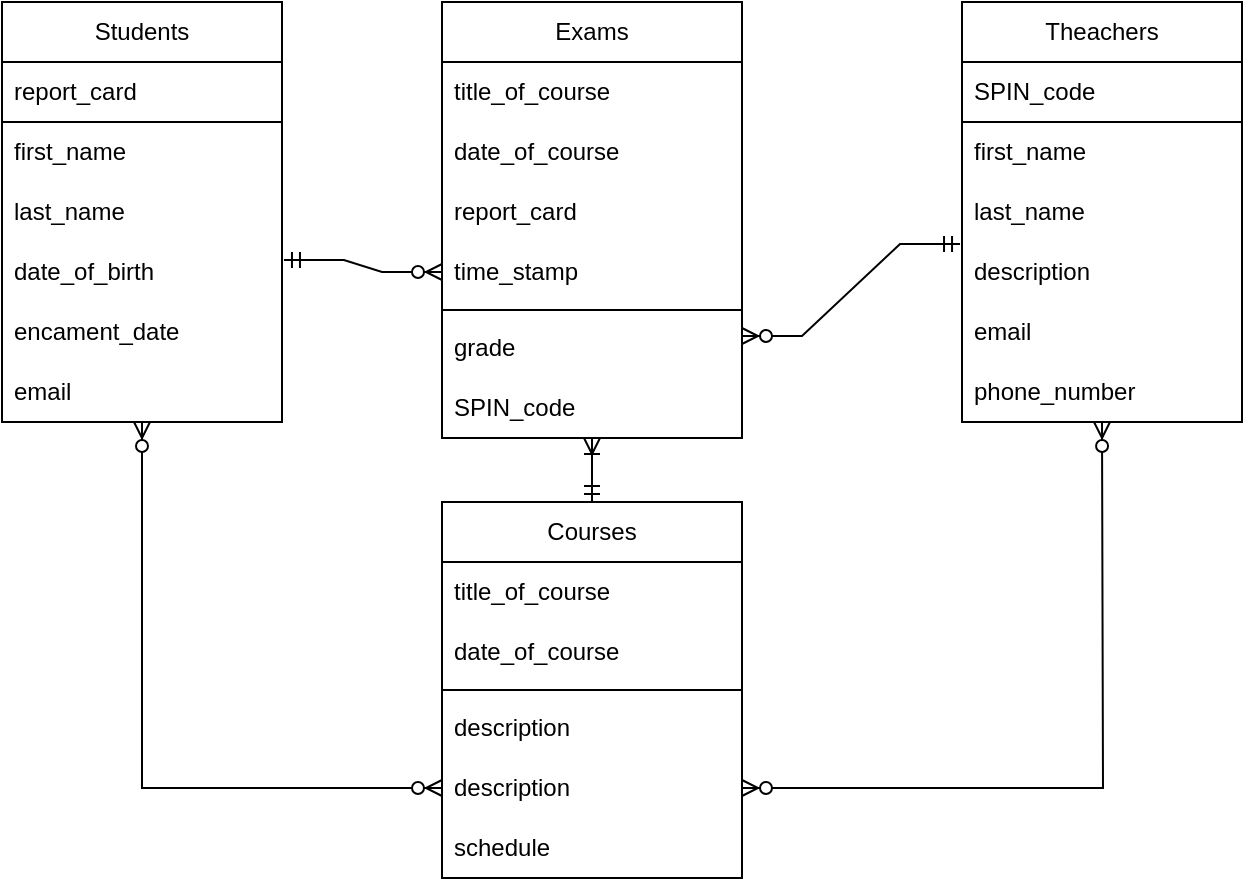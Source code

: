 <mxfile version="24.7.17">
  <diagram name="Страница — 1" id="uQN8gl0doiudmj9hqHT7">
    <mxGraphModel dx="1031" dy="700" grid="1" gridSize="10" guides="1" tooltips="1" connect="1" arrows="1" fold="1" page="1" pageScale="1" pageWidth="827" pageHeight="1169" math="0" shadow="0">
      <root>
        <mxCell id="0" />
        <mxCell id="1" parent="0" />
        <mxCell id="SUTyoQDlNHdcQV5DRasr-2" value="Students" style="swimlane;fontStyle=0;childLayout=stackLayout;horizontal=1;startSize=30;horizontalStack=0;resizeParent=1;resizeParentMax=0;resizeLast=0;collapsible=1;marginBottom=0;whiteSpace=wrap;html=1;" parent="1" vertex="1">
          <mxGeometry x="100" y="240" width="140" height="210" as="geometry">
            <mxRectangle x="100" y="240" width="60" height="30" as="alternateBounds" />
          </mxGeometry>
        </mxCell>
        <mxCell id="SUTyoQDlNHdcQV5DRasr-3" value="report_card" style="text;strokeColor=default;fillColor=none;align=left;verticalAlign=middle;spacingLeft=4;spacingRight=4;overflow=hidden;points=[[0,0.5],[1,0.5]];portConstraint=eastwest;rotatable=0;whiteSpace=wrap;html=1;" parent="SUTyoQDlNHdcQV5DRasr-2" vertex="1">
          <mxGeometry y="30" width="140" height="30" as="geometry" />
        </mxCell>
        <mxCell id="SUTyoQDlNHdcQV5DRasr-4" value="first_name" style="text;strokeColor=none;fillColor=none;align=left;verticalAlign=middle;spacingLeft=4;spacingRight=4;overflow=hidden;points=[[0,0.5],[1,0.5]];portConstraint=eastwest;rotatable=0;whiteSpace=wrap;html=1;" parent="SUTyoQDlNHdcQV5DRasr-2" vertex="1">
          <mxGeometry y="60" width="140" height="30" as="geometry" />
        </mxCell>
        <mxCell id="SUTyoQDlNHdcQV5DRasr-5" value="last_name" style="text;strokeColor=none;fillColor=none;align=left;verticalAlign=middle;spacingLeft=4;spacingRight=4;overflow=hidden;points=[[0,0.5],[1,0.5]];portConstraint=eastwest;rotatable=0;whiteSpace=wrap;html=1;" parent="SUTyoQDlNHdcQV5DRasr-2" vertex="1">
          <mxGeometry y="90" width="140" height="30" as="geometry" />
        </mxCell>
        <mxCell id="SUTyoQDlNHdcQV5DRasr-7" value="date_of_birth" style="text;strokeColor=none;fillColor=none;align=left;verticalAlign=middle;spacingLeft=4;spacingRight=4;overflow=hidden;points=[[0,0.5],[1,0.5]];portConstraint=eastwest;rotatable=0;whiteSpace=wrap;html=1;" parent="SUTyoQDlNHdcQV5DRasr-2" vertex="1">
          <mxGeometry y="120" width="140" height="30" as="geometry" />
        </mxCell>
        <mxCell id="SUTyoQDlNHdcQV5DRasr-8" value="encament_date" style="text;strokeColor=none;fillColor=none;align=left;verticalAlign=middle;spacingLeft=4;spacingRight=4;overflow=hidden;points=[[0,0.5],[1,0.5]];portConstraint=eastwest;rotatable=0;whiteSpace=wrap;html=1;" parent="SUTyoQDlNHdcQV5DRasr-2" vertex="1">
          <mxGeometry y="150" width="140" height="30" as="geometry" />
        </mxCell>
        <mxCell id="SUTyoQDlNHdcQV5DRasr-9" value="email" style="text;strokeColor=none;fillColor=none;align=left;verticalAlign=middle;spacingLeft=4;spacingRight=4;overflow=hidden;points=[[0,0.5],[1,0.5]];portConstraint=eastwest;rotatable=0;whiteSpace=wrap;html=1;" parent="SUTyoQDlNHdcQV5DRasr-2" vertex="1">
          <mxGeometry y="180" width="140" height="30" as="geometry" />
        </mxCell>
        <mxCell id="SUTyoQDlNHdcQV5DRasr-11" value="Exams" style="swimlane;fontStyle=0;childLayout=stackLayout;horizontal=1;startSize=30;horizontalStack=0;resizeParent=1;resizeParentMax=0;resizeLast=0;collapsible=1;marginBottom=0;whiteSpace=wrap;html=1;" parent="1" vertex="1">
          <mxGeometry x="320" y="240" width="150" height="218" as="geometry" />
        </mxCell>
        <mxCell id="SUTyoQDlNHdcQV5DRasr-15" value="title_of_course" style="text;strokeColor=none;fillColor=none;align=left;verticalAlign=middle;spacingLeft=4;spacingRight=4;overflow=hidden;points=[[0,0.5],[1,0.5]];portConstraint=eastwest;rotatable=0;whiteSpace=wrap;html=1;" parent="SUTyoQDlNHdcQV5DRasr-11" vertex="1">
          <mxGeometry y="30" width="150" height="30" as="geometry" />
        </mxCell>
        <mxCell id="L-y_TOvMRM0h4WYz10HS-13" value="date_of_course" style="text;strokeColor=none;fillColor=none;align=left;verticalAlign=middle;spacingLeft=4;spacingRight=4;overflow=hidden;points=[[0,0.5],[1,0.5]];portConstraint=eastwest;rotatable=0;whiteSpace=wrap;html=1;" vertex="1" parent="SUTyoQDlNHdcQV5DRasr-11">
          <mxGeometry y="60" width="150" height="30" as="geometry" />
        </mxCell>
        <mxCell id="SUTyoQDlNHdcQV5DRasr-20" value="report_card" style="text;strokeColor=none;fillColor=none;align=left;verticalAlign=middle;spacingLeft=4;spacingRight=4;overflow=hidden;points=[[0,0.5],[1,0.5]];portConstraint=eastwest;rotatable=0;whiteSpace=wrap;html=1;" parent="SUTyoQDlNHdcQV5DRasr-11" vertex="1">
          <mxGeometry y="90" width="150" height="30" as="geometry" />
        </mxCell>
        <mxCell id="SUTyoQDlNHdcQV5DRasr-13" value="time_stamp" style="text;strokeColor=none;fillColor=none;align=left;verticalAlign=middle;spacingLeft=4;spacingRight=4;overflow=hidden;points=[[0,0.5],[1,0.5]];portConstraint=eastwest;rotatable=0;whiteSpace=wrap;html=1;" parent="SUTyoQDlNHdcQV5DRasr-11" vertex="1">
          <mxGeometry y="120" width="150" height="30" as="geometry" />
        </mxCell>
        <mxCell id="L-y_TOvMRM0h4WYz10HS-12" value="" style="line;html=1;strokeWidth=1;align=left;verticalAlign=middle;spacingTop=-1;spacingLeft=3;spacingRight=3;rotatable=0;labelPosition=right;points=[];portConstraint=eastwest;" vertex="1" parent="SUTyoQDlNHdcQV5DRasr-11">
          <mxGeometry y="150" width="150" height="8" as="geometry" />
        </mxCell>
        <mxCell id="SUTyoQDlNHdcQV5DRasr-12" value="grade" style="text;strokeColor=none;fillColor=none;align=left;verticalAlign=middle;spacingLeft=4;spacingRight=4;overflow=hidden;points=[[0,0.5],[1,0.5]];portConstraint=eastwest;rotatable=0;whiteSpace=wrap;html=1;" parent="SUTyoQDlNHdcQV5DRasr-11" vertex="1">
          <mxGeometry y="158" width="150" height="30" as="geometry" />
        </mxCell>
        <mxCell id="L-y_TOvMRM0h4WYz10HS-2" value="SPIN_code" style="text;strokeColor=none;fillColor=none;align=left;verticalAlign=middle;spacingLeft=4;spacingRight=4;overflow=hidden;points=[[0,0.5],[1,0.5]];portConstraint=eastwest;rotatable=0;whiteSpace=wrap;html=1;perimeterSpacing=0;strokeWidth=1;" vertex="1" parent="SUTyoQDlNHdcQV5DRasr-11">
          <mxGeometry y="188" width="150" height="30" as="geometry" />
        </mxCell>
        <mxCell id="SUTyoQDlNHdcQV5DRasr-16" value="Theachers" style="swimlane;fontStyle=0;childLayout=stackLayout;horizontal=1;startSize=30;horizontalStack=0;resizeParent=1;resizeParentMax=0;resizeLast=0;collapsible=1;marginBottom=0;whiteSpace=wrap;html=1;" parent="1" vertex="1">
          <mxGeometry x="580" y="240" width="140" height="210" as="geometry" />
        </mxCell>
        <mxCell id="SUTyoQDlNHdcQV5DRasr-17" value="SPIN_code" style="text;strokeColor=default;fillColor=none;align=left;verticalAlign=middle;spacingLeft=4;spacingRight=4;overflow=hidden;points=[[0,0.5],[1,0.5]];portConstraint=eastwest;rotatable=0;whiteSpace=wrap;html=1;" parent="SUTyoQDlNHdcQV5DRasr-16" vertex="1">
          <mxGeometry y="30" width="140" height="30" as="geometry" />
        </mxCell>
        <mxCell id="SUTyoQDlNHdcQV5DRasr-18" value="first_name" style="text;strokeColor=none;fillColor=none;align=left;verticalAlign=middle;spacingLeft=4;spacingRight=4;overflow=hidden;points=[[0,0.5],[1,0.5]];portConstraint=eastwest;rotatable=0;whiteSpace=wrap;html=1;" parent="SUTyoQDlNHdcQV5DRasr-16" vertex="1">
          <mxGeometry y="60" width="140" height="30" as="geometry" />
        </mxCell>
        <mxCell id="SUTyoQDlNHdcQV5DRasr-19" value="last_name" style="text;strokeColor=none;fillColor=none;align=left;verticalAlign=middle;spacingLeft=4;spacingRight=4;overflow=hidden;points=[[0,0.5],[1,0.5]];portConstraint=eastwest;rotatable=0;whiteSpace=wrap;html=1;" parent="SUTyoQDlNHdcQV5DRasr-16" vertex="1">
          <mxGeometry y="90" width="140" height="30" as="geometry" />
        </mxCell>
        <mxCell id="SUTyoQDlNHdcQV5DRasr-21" value="description" style="text;strokeColor=none;fillColor=none;align=left;verticalAlign=middle;spacingLeft=4;spacingRight=4;overflow=hidden;points=[[0,0.5],[1,0.5]];portConstraint=eastwest;rotatable=0;whiteSpace=wrap;html=1;" parent="SUTyoQDlNHdcQV5DRasr-16" vertex="1">
          <mxGeometry y="120" width="140" height="30" as="geometry" />
        </mxCell>
        <mxCell id="SUTyoQDlNHdcQV5DRasr-22" value="email" style="text;strokeColor=none;fillColor=none;align=left;verticalAlign=middle;spacingLeft=4;spacingRight=4;overflow=hidden;points=[[0,0.5],[1,0.5]];portConstraint=eastwest;rotatable=0;whiteSpace=wrap;html=1;" parent="SUTyoQDlNHdcQV5DRasr-16" vertex="1">
          <mxGeometry y="150" width="140" height="30" as="geometry" />
        </mxCell>
        <mxCell id="SUTyoQDlNHdcQV5DRasr-23" value="phone_number" style="text;strokeColor=none;fillColor=none;align=left;verticalAlign=middle;spacingLeft=4;spacingRight=4;overflow=hidden;points=[[0,0.5],[1,0.5]];portConstraint=eastwest;rotatable=0;whiteSpace=wrap;html=1;" parent="SUTyoQDlNHdcQV5DRasr-16" vertex="1">
          <mxGeometry y="180" width="140" height="30" as="geometry" />
        </mxCell>
        <mxCell id="SUTyoQDlNHdcQV5DRasr-24" value="Courses" style="swimlane;fontStyle=0;childLayout=stackLayout;horizontal=1;startSize=30;horizontalStack=0;resizeParent=1;resizeParentMax=0;resizeLast=0;collapsible=1;marginBottom=0;whiteSpace=wrap;html=1;" parent="1" vertex="1">
          <mxGeometry x="320" y="490" width="150" height="188" as="geometry" />
        </mxCell>
        <mxCell id="L-y_TOvMRM0h4WYz10HS-3" value="title_of_course" style="text;strokeColor=none;fillColor=none;align=left;verticalAlign=middle;spacingLeft=4;spacingRight=4;overflow=hidden;points=[[0,0.5],[1,0.5]];portConstraint=eastwest;rotatable=0;whiteSpace=wrap;html=1;" vertex="1" parent="SUTyoQDlNHdcQV5DRasr-24">
          <mxGeometry y="30" width="150" height="30" as="geometry" />
        </mxCell>
        <mxCell id="SUTyoQDlNHdcQV5DRasr-25" value="date_of_course" style="text;strokeColor=none;fillColor=none;align=left;verticalAlign=middle;spacingLeft=4;spacingRight=4;overflow=hidden;points=[[0,0.5],[1,0.5]];portConstraint=eastwest;rotatable=0;whiteSpace=wrap;html=1;" parent="SUTyoQDlNHdcQV5DRasr-24" vertex="1">
          <mxGeometry y="60" width="150" height="30" as="geometry" />
        </mxCell>
        <mxCell id="L-y_TOvMRM0h4WYz10HS-14" value="" style="line;html=1;strokeWidth=1;align=left;verticalAlign=middle;spacingTop=-1;spacingLeft=3;spacingRight=3;rotatable=0;labelPosition=right;points=[];portConstraint=eastwest;" vertex="1" parent="SUTyoQDlNHdcQV5DRasr-24">
          <mxGeometry y="90" width="150" height="8" as="geometry" />
        </mxCell>
        <mxCell id="SUTyoQDlNHdcQV5DRasr-26" value="description" style="text;strokeColor=none;fillColor=none;align=left;verticalAlign=middle;spacingLeft=4;spacingRight=4;overflow=hidden;points=[[0,0.5],[1,0.5]];portConstraint=eastwest;rotatable=0;whiteSpace=wrap;html=1;" parent="SUTyoQDlNHdcQV5DRasr-24" vertex="1">
          <mxGeometry y="98" width="150" height="30" as="geometry" />
        </mxCell>
        <mxCell id="SUTyoQDlNHdcQV5DRasr-29" value="description" style="text;strokeColor=none;fillColor=none;align=left;verticalAlign=middle;spacingLeft=4;spacingRight=4;overflow=hidden;points=[[0,0.5],[1,0.5]];portConstraint=eastwest;rotatable=0;whiteSpace=wrap;html=1;" parent="SUTyoQDlNHdcQV5DRasr-24" vertex="1">
          <mxGeometry y="128" width="150" height="30" as="geometry" />
        </mxCell>
        <mxCell id="SUTyoQDlNHdcQV5DRasr-27" value="schedule" style="text;strokeColor=none;fillColor=none;align=left;verticalAlign=middle;spacingLeft=4;spacingRight=4;overflow=hidden;points=[[0,0.5],[1,0.5]];portConstraint=eastwest;rotatable=0;whiteSpace=wrap;html=1;" parent="SUTyoQDlNHdcQV5DRasr-24" vertex="1">
          <mxGeometry y="158" width="150" height="30" as="geometry" />
        </mxCell>
        <mxCell id="L-y_TOvMRM0h4WYz10HS-7" value="" style="edgeStyle=entityRelationEdgeStyle;fontSize=12;html=1;endArrow=ERzeroToMany;startArrow=ERmandOne;rounded=0;exitX=1.007;exitY=0.3;exitDx=0;exitDy=0;exitPerimeter=0;entryX=0;entryY=0.5;entryDx=0;entryDy=0;" edge="1" parent="1" source="SUTyoQDlNHdcQV5DRasr-7" target="SUTyoQDlNHdcQV5DRasr-13">
          <mxGeometry width="100" height="100" relative="1" as="geometry">
            <mxPoint x="360" y="620" as="sourcePoint" />
            <mxPoint x="460" y="520" as="targetPoint" />
          </mxGeometry>
        </mxCell>
        <mxCell id="L-y_TOvMRM0h4WYz10HS-8" value="" style="edgeStyle=entityRelationEdgeStyle;fontSize=12;html=1;endArrow=ERzeroToMany;startArrow=ERmandOne;rounded=0;exitX=-0.007;exitY=0.033;exitDx=0;exitDy=0;exitPerimeter=0;entryX=1;entryY=0.3;entryDx=0;entryDy=0;entryPerimeter=0;" edge="1" parent="1" source="SUTyoQDlNHdcQV5DRasr-21" target="SUTyoQDlNHdcQV5DRasr-12">
          <mxGeometry width="100" height="100" relative="1" as="geometry">
            <mxPoint x="490" y="400" as="sourcePoint" />
            <mxPoint x="569" y="436" as="targetPoint" />
          </mxGeometry>
        </mxCell>
        <mxCell id="L-y_TOvMRM0h4WYz10HS-10" value="" style="edgeStyle=orthogonalEdgeStyle;fontSize=12;html=1;endArrow=ERzeroToMany;endFill=1;startArrow=ERzeroToMany;rounded=0;entryX=0.5;entryY=1;entryDx=0;entryDy=0;exitX=0;exitY=0.5;exitDx=0;exitDy=0;" edge="1" parent="1" source="SUTyoQDlNHdcQV5DRasr-29" target="SUTyoQDlNHdcQV5DRasr-2">
          <mxGeometry width="100" height="100" relative="1" as="geometry">
            <mxPoint x="150" y="630" as="sourcePoint" />
            <mxPoint x="250" y="530" as="targetPoint" />
          </mxGeometry>
        </mxCell>
        <mxCell id="L-y_TOvMRM0h4WYz10HS-11" value="" style="edgeStyle=orthogonalEdgeStyle;fontSize=12;html=1;endArrow=ERzeroToMany;endFill=1;startArrow=ERzeroToMany;rounded=0;entryX=0.5;entryY=1;entryDx=0;entryDy=0;exitX=1;exitY=0.5;exitDx=0;exitDy=0;" edge="1" parent="1" source="SUTyoQDlNHdcQV5DRasr-29">
          <mxGeometry width="100" height="100" relative="1" as="geometry">
            <mxPoint x="800" y="625" as="sourcePoint" />
            <mxPoint x="650" y="450" as="targetPoint" />
          </mxGeometry>
        </mxCell>
        <mxCell id="L-y_TOvMRM0h4WYz10HS-15" value="" style="edgeStyle=orthogonalEdgeStyle;fontSize=12;html=1;endArrow=ERoneToMany;startArrow=ERmandOne;rounded=0;entryX=0.5;entryY=1;entryDx=0;entryDy=0;exitX=0.5;exitY=0;exitDx=0;exitDy=0;curved=1;" edge="1" parent="1" source="SUTyoQDlNHdcQV5DRasr-24" target="SUTyoQDlNHdcQV5DRasr-11">
          <mxGeometry width="100" height="100" relative="1" as="geometry">
            <mxPoint x="260" y="678" as="sourcePoint" />
            <mxPoint x="280" y="508" as="targetPoint" />
          </mxGeometry>
        </mxCell>
      </root>
    </mxGraphModel>
  </diagram>
</mxfile>
